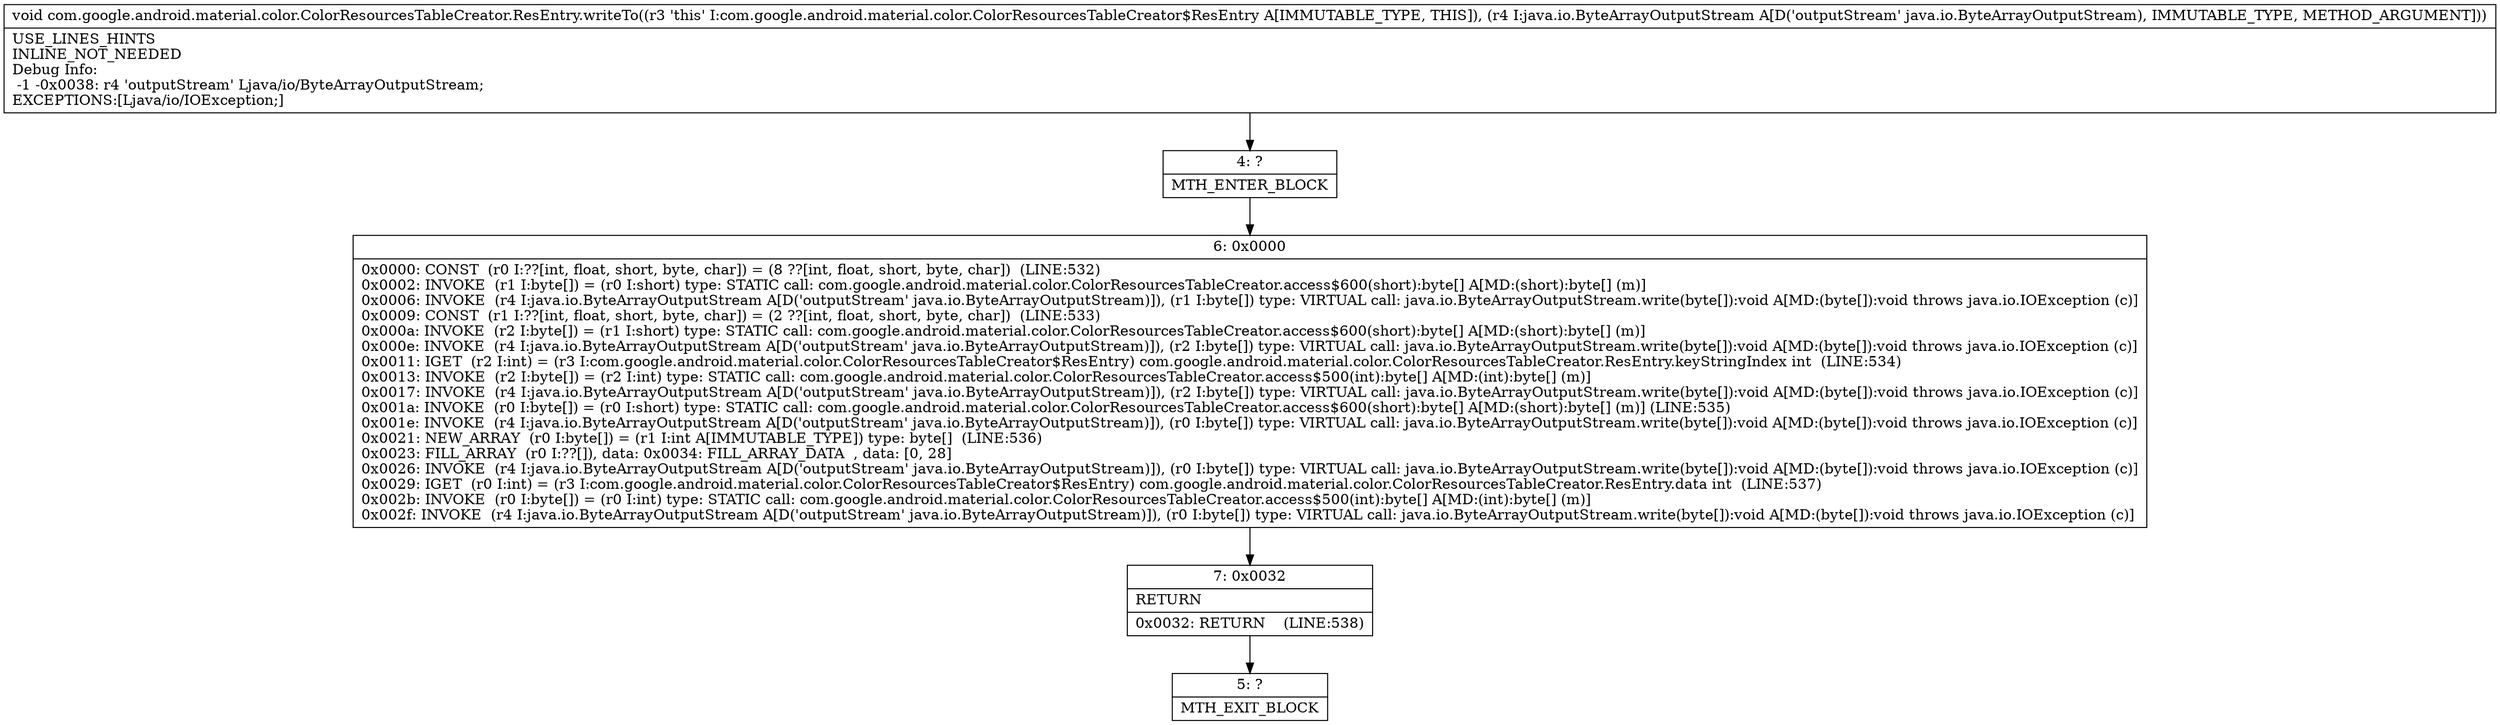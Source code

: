 digraph "CFG forcom.google.android.material.color.ColorResourcesTableCreator.ResEntry.writeTo(Ljava\/io\/ByteArrayOutputStream;)V" {
Node_4 [shape=record,label="{4\:\ ?|MTH_ENTER_BLOCK\l}"];
Node_6 [shape=record,label="{6\:\ 0x0000|0x0000: CONST  (r0 I:??[int, float, short, byte, char]) = (8 ??[int, float, short, byte, char])  (LINE:532)\l0x0002: INVOKE  (r1 I:byte[]) = (r0 I:short) type: STATIC call: com.google.android.material.color.ColorResourcesTableCreator.access$600(short):byte[] A[MD:(short):byte[] (m)]\l0x0006: INVOKE  (r4 I:java.io.ByteArrayOutputStream A[D('outputStream' java.io.ByteArrayOutputStream)]), (r1 I:byte[]) type: VIRTUAL call: java.io.ByteArrayOutputStream.write(byte[]):void A[MD:(byte[]):void throws java.io.IOException (c)]\l0x0009: CONST  (r1 I:??[int, float, short, byte, char]) = (2 ??[int, float, short, byte, char])  (LINE:533)\l0x000a: INVOKE  (r2 I:byte[]) = (r1 I:short) type: STATIC call: com.google.android.material.color.ColorResourcesTableCreator.access$600(short):byte[] A[MD:(short):byte[] (m)]\l0x000e: INVOKE  (r4 I:java.io.ByteArrayOutputStream A[D('outputStream' java.io.ByteArrayOutputStream)]), (r2 I:byte[]) type: VIRTUAL call: java.io.ByteArrayOutputStream.write(byte[]):void A[MD:(byte[]):void throws java.io.IOException (c)]\l0x0011: IGET  (r2 I:int) = (r3 I:com.google.android.material.color.ColorResourcesTableCreator$ResEntry) com.google.android.material.color.ColorResourcesTableCreator.ResEntry.keyStringIndex int  (LINE:534)\l0x0013: INVOKE  (r2 I:byte[]) = (r2 I:int) type: STATIC call: com.google.android.material.color.ColorResourcesTableCreator.access$500(int):byte[] A[MD:(int):byte[] (m)]\l0x0017: INVOKE  (r4 I:java.io.ByteArrayOutputStream A[D('outputStream' java.io.ByteArrayOutputStream)]), (r2 I:byte[]) type: VIRTUAL call: java.io.ByteArrayOutputStream.write(byte[]):void A[MD:(byte[]):void throws java.io.IOException (c)]\l0x001a: INVOKE  (r0 I:byte[]) = (r0 I:short) type: STATIC call: com.google.android.material.color.ColorResourcesTableCreator.access$600(short):byte[] A[MD:(short):byte[] (m)] (LINE:535)\l0x001e: INVOKE  (r4 I:java.io.ByteArrayOutputStream A[D('outputStream' java.io.ByteArrayOutputStream)]), (r0 I:byte[]) type: VIRTUAL call: java.io.ByteArrayOutputStream.write(byte[]):void A[MD:(byte[]):void throws java.io.IOException (c)]\l0x0021: NEW_ARRAY  (r0 I:byte[]) = (r1 I:int A[IMMUTABLE_TYPE]) type: byte[]  (LINE:536)\l0x0023: FILL_ARRAY  (r0 I:??[]), data: 0x0034: FILL_ARRAY_DATA  , data: [0, 28] \l0x0026: INVOKE  (r4 I:java.io.ByteArrayOutputStream A[D('outputStream' java.io.ByteArrayOutputStream)]), (r0 I:byte[]) type: VIRTUAL call: java.io.ByteArrayOutputStream.write(byte[]):void A[MD:(byte[]):void throws java.io.IOException (c)]\l0x0029: IGET  (r0 I:int) = (r3 I:com.google.android.material.color.ColorResourcesTableCreator$ResEntry) com.google.android.material.color.ColorResourcesTableCreator.ResEntry.data int  (LINE:537)\l0x002b: INVOKE  (r0 I:byte[]) = (r0 I:int) type: STATIC call: com.google.android.material.color.ColorResourcesTableCreator.access$500(int):byte[] A[MD:(int):byte[] (m)]\l0x002f: INVOKE  (r4 I:java.io.ByteArrayOutputStream A[D('outputStream' java.io.ByteArrayOutputStream)]), (r0 I:byte[]) type: VIRTUAL call: java.io.ByteArrayOutputStream.write(byte[]):void A[MD:(byte[]):void throws java.io.IOException (c)]\l}"];
Node_7 [shape=record,label="{7\:\ 0x0032|RETURN\l|0x0032: RETURN    (LINE:538)\l}"];
Node_5 [shape=record,label="{5\:\ ?|MTH_EXIT_BLOCK\l}"];
MethodNode[shape=record,label="{void com.google.android.material.color.ColorResourcesTableCreator.ResEntry.writeTo((r3 'this' I:com.google.android.material.color.ColorResourcesTableCreator$ResEntry A[IMMUTABLE_TYPE, THIS]), (r4 I:java.io.ByteArrayOutputStream A[D('outputStream' java.io.ByteArrayOutputStream), IMMUTABLE_TYPE, METHOD_ARGUMENT]))  | USE_LINES_HINTS\lINLINE_NOT_NEEDED\lDebug Info:\l  \-1 \-0x0038: r4 'outputStream' Ljava\/io\/ByteArrayOutputStream;\lEXCEPTIONS:[Ljava\/io\/IOException;]\l}"];
MethodNode -> Node_4;Node_4 -> Node_6;
Node_6 -> Node_7;
Node_7 -> Node_5;
}

